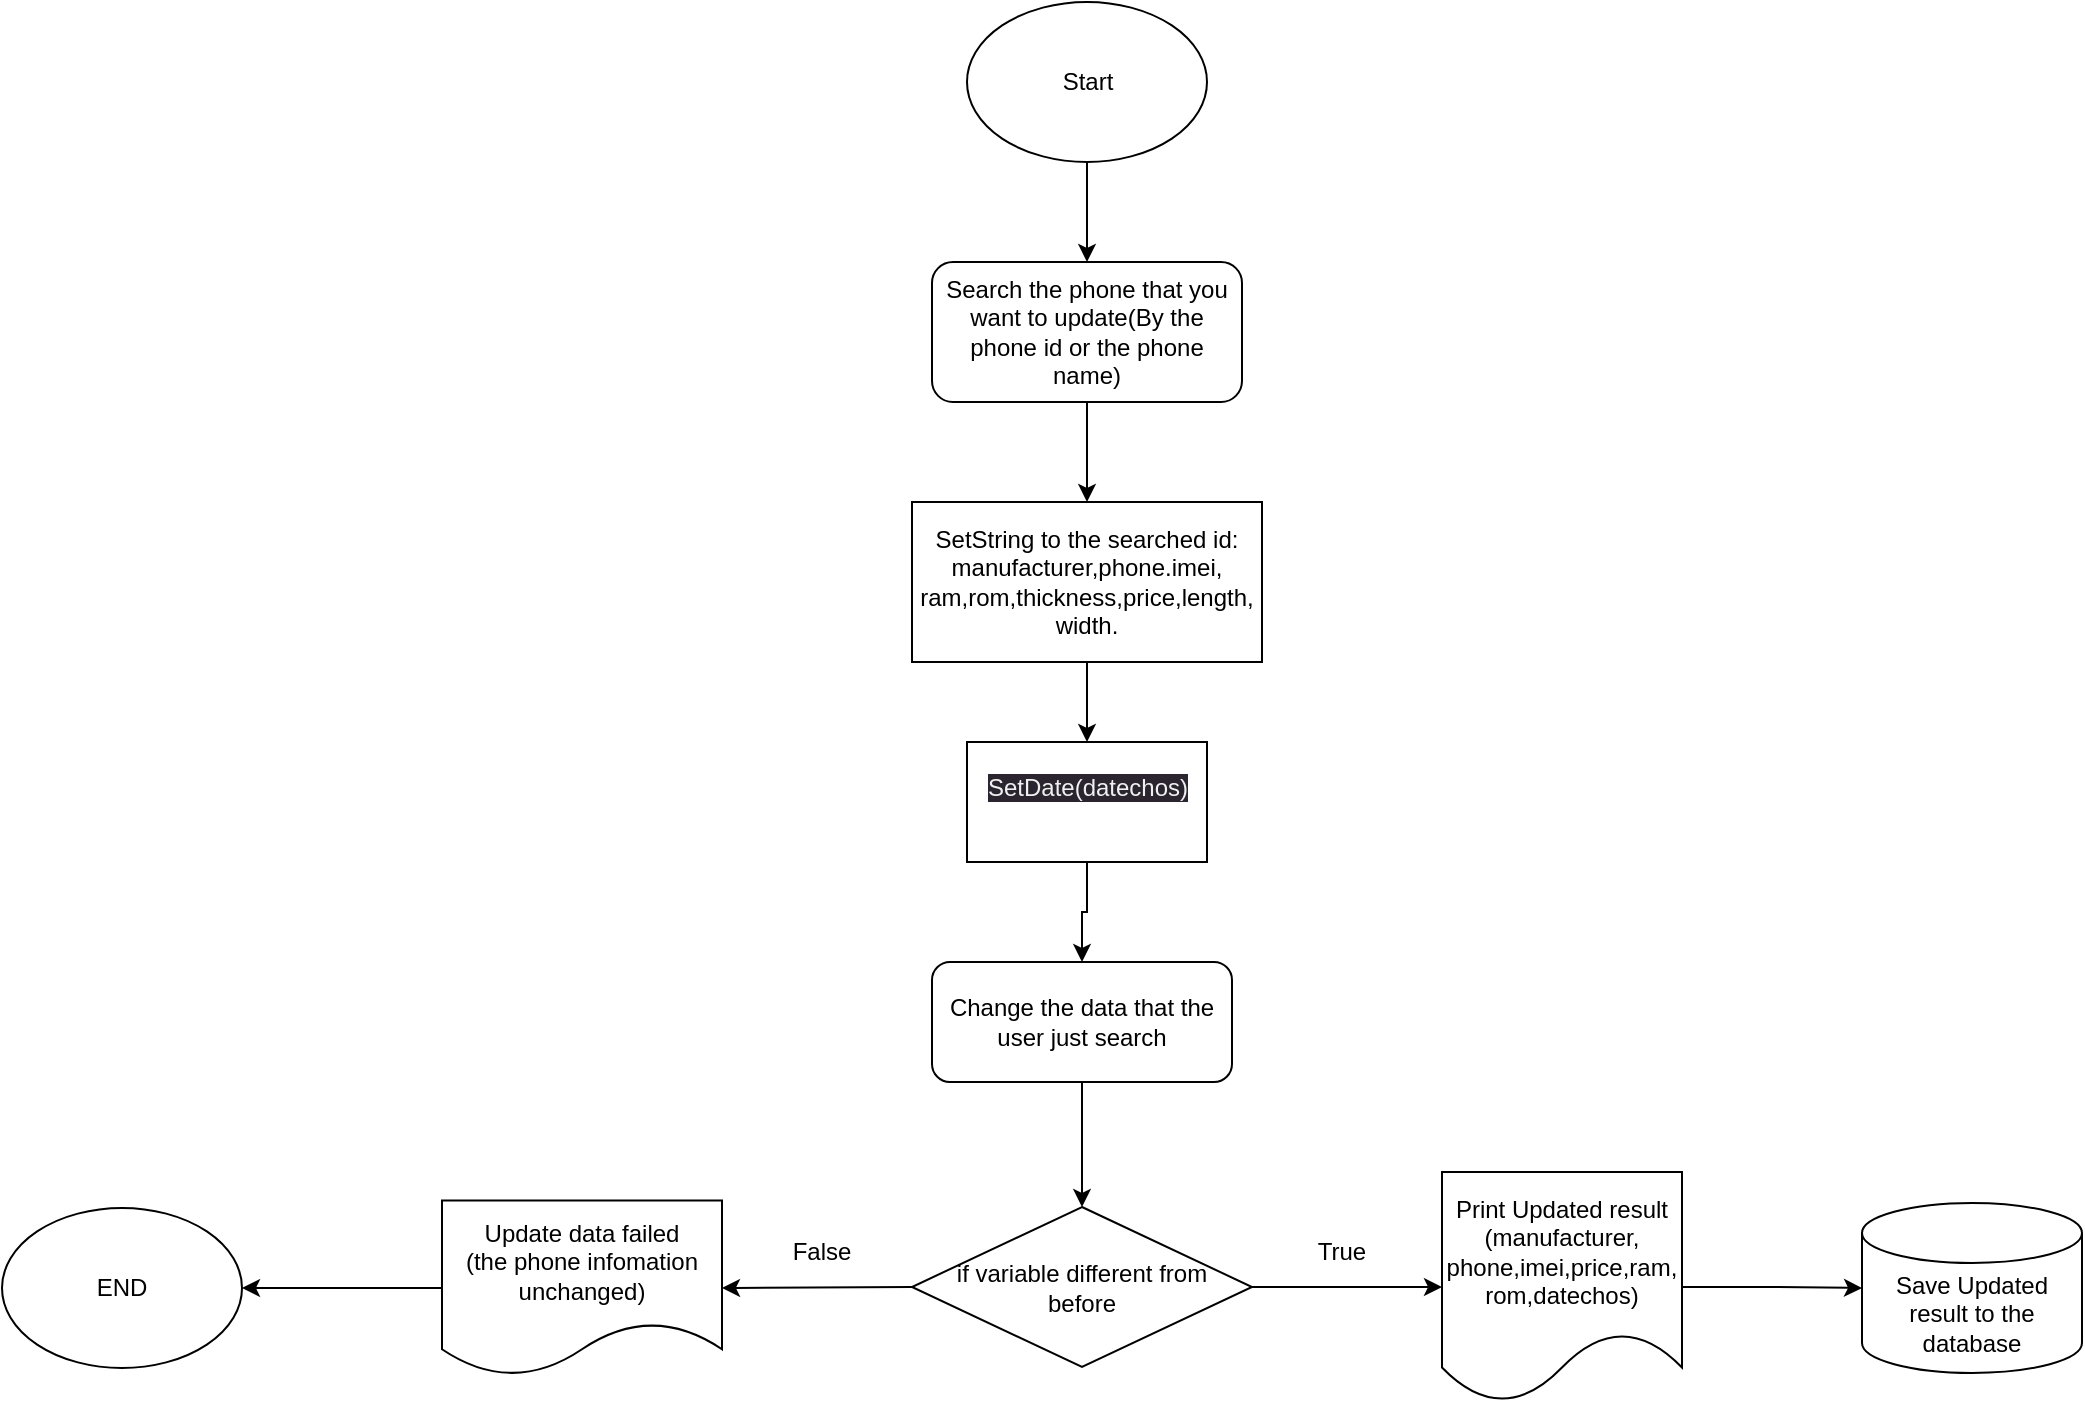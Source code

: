 <mxfile version="21.6.2" type="github">
  <diagram id="kuvdwOfbVBNi5Gu6zfzG" name="Trang-1">
    <mxGraphModel dx="1877" dy="1742" grid="1" gridSize="10" guides="1" tooltips="1" connect="1" arrows="1" fold="1" page="1" pageScale="1" pageWidth="827" pageHeight="1169" math="0" shadow="0">
      <root>
        <mxCell id="0" />
        <mxCell id="1" parent="0" />
        <mxCell id="RJY6VPwGWgeiENAhCizJ-1" value="Start" style="ellipse;whiteSpace=wrap;html=1;" parent="1" vertex="1">
          <mxGeometry x="312.5" y="-80" width="120" height="80" as="geometry" />
        </mxCell>
        <mxCell id="RJY6VPwGWgeiENAhCizJ-9" value="" style="edgeStyle=orthogonalEdgeStyle;rounded=0;orthogonalLoop=1;jettySize=auto;html=1;exitX=0.5;exitY=1;exitDx=0;exitDy=0;entryX=0.5;entryY=0;entryDx=0;entryDy=0;" parent="1" source="p27wDWyal36n_LC1DOt--1" target="p27wDWyal36n_LC1DOt--3" edge="1">
          <mxGeometry relative="1" as="geometry">
            <mxPoint x="370" y="240" as="sourcePoint" />
            <mxPoint x="370" y="270" as="targetPoint" />
          </mxGeometry>
        </mxCell>
        <mxCell id="RJY6VPwGWgeiENAhCizJ-5" value="if variable different from&lt;br&gt;before" style="rhombus;whiteSpace=wrap;html=1;" parent="1" vertex="1">
          <mxGeometry x="285" y="522.5" width="170" height="80" as="geometry" />
        </mxCell>
        <mxCell id="RJY6VPwGWgeiENAhCizJ-12" value="" style="endArrow=classic;html=1;rounded=0;exitX=1;exitY=0.5;exitDx=0;exitDy=0;entryX=0;entryY=0.5;entryDx=0;entryDy=0;" parent="1" source="RJY6VPwGWgeiENAhCizJ-5" target="RJY6VPwGWgeiENAhCizJ-13" edge="1">
          <mxGeometry width="50" height="50" relative="1" as="geometry">
            <mxPoint x="470" y="500" as="sourcePoint" />
            <mxPoint x="570" y="490" as="targetPoint" />
          </mxGeometry>
        </mxCell>
        <mxCell id="Y5uSswB-v9rSP0sywz57-2" style="edgeStyle=orthogonalEdgeStyle;rounded=0;orthogonalLoop=1;jettySize=auto;html=1;entryX=0;entryY=0.5;entryDx=0;entryDy=0;entryPerimeter=0;" parent="1" source="RJY6VPwGWgeiENAhCizJ-13" target="Y5uSswB-v9rSP0sywz57-1" edge="1">
          <mxGeometry relative="1" as="geometry" />
        </mxCell>
        <mxCell id="RJY6VPwGWgeiENAhCizJ-13" value="Print Updated result&lt;br&gt;(manufacturer,&lt;br&gt;phone,imei,price,ram,&lt;br&gt;rom,datechos)" style="shape=document;whiteSpace=wrap;html=1;boundedLbl=1;" parent="1" vertex="1">
          <mxGeometry x="550" y="505" width="120" height="115" as="geometry" />
        </mxCell>
        <mxCell id="RJY6VPwGWgeiENAhCizJ-17" value="" style="endArrow=classic;html=1;rounded=0;exitX=0;exitY=0.5;exitDx=0;exitDy=0;entryX=1;entryY=0.5;entryDx=0;entryDy=0;" parent="1" source="RJY6VPwGWgeiENAhCizJ-20" target="bcdbASTRAcMwNjHkz0l2-1" edge="1">
          <mxGeometry width="50" height="50" relative="1" as="geometry">
            <mxPoint x="710" y="500" as="sourcePoint" />
            <mxPoint x="-50" y="562.5" as="targetPoint" />
            <Array as="points" />
          </mxGeometry>
        </mxCell>
        <mxCell id="RJY6VPwGWgeiENAhCizJ-19" value="" style="endArrow=classic;html=1;rounded=0;exitX=0;exitY=0.5;exitDx=0;exitDy=0;entryX=1;entryY=0.5;entryDx=0;entryDy=0;" parent="1" source="RJY6VPwGWgeiENAhCizJ-5" target="RJY6VPwGWgeiENAhCizJ-20" edge="1">
          <mxGeometry width="50" height="50" relative="1" as="geometry">
            <mxPoint x="400" y="550" as="sourcePoint" />
            <mxPoint x="370" y="580" as="targetPoint" />
            <Array as="points" />
          </mxGeometry>
        </mxCell>
        <mxCell id="RJY6VPwGWgeiENAhCizJ-20" value="Update data failed&lt;br&gt;(the phone infomation unchanged)" style="shape=document;whiteSpace=wrap;html=1;boundedLbl=1;" parent="1" vertex="1">
          <mxGeometry x="50" y="519.25" width="140" height="87.5" as="geometry" />
        </mxCell>
        <mxCell id="RJY6VPwGWgeiENAhCizJ-23" value="True" style="text;html=1;strokeColor=none;fillColor=none;align=center;verticalAlign=middle;whiteSpace=wrap;rounded=0;" parent="1" vertex="1">
          <mxGeometry x="470" y="530" width="60" height="30" as="geometry" />
        </mxCell>
        <mxCell id="RJY6VPwGWgeiENAhCizJ-24" value="False" style="text;html=1;strokeColor=none;fillColor=none;align=center;verticalAlign=middle;whiteSpace=wrap;rounded=0;" parent="1" vertex="1">
          <mxGeometry x="210" y="530" width="60" height="30" as="geometry" />
        </mxCell>
        <mxCell id="p27wDWyal36n_LC1DOt--1" value="&lt;div&gt;SetString to the searched id: manufacturer,phone.imei,&lt;/div&gt;&lt;div&gt;ram,rom,thickness,price,length,&lt;/div&gt;&lt;div&gt;width.&lt;/div&gt;" style="rounded=0;whiteSpace=wrap;html=1;" parent="1" vertex="1">
          <mxGeometry x="285" y="170" width="175" height="80" as="geometry" />
        </mxCell>
        <mxCell id="bcdbASTRAcMwNjHkz0l2-1" value="END" style="ellipse;whiteSpace=wrap;html=1;" parent="1" vertex="1">
          <mxGeometry x="-170" y="523" width="120" height="80" as="geometry" />
        </mxCell>
        <mxCell id="o0lZUKYAZ2Y6aPnKu2QU-3" style="edgeStyle=orthogonalEdgeStyle;rounded=0;orthogonalLoop=1;jettySize=auto;html=1;entryX=0.5;entryY=0;entryDx=0;entryDy=0;" parent="1" source="p27wDWyal36n_LC1DOt--3" target="o0lZUKYAZ2Y6aPnKu2QU-2" edge="1">
          <mxGeometry relative="1" as="geometry" />
        </mxCell>
        <mxCell id="o0lZUKYAZ2Y6aPnKu2QU-4" style="edgeStyle=orthogonalEdgeStyle;rounded=0;orthogonalLoop=1;jettySize=auto;html=1;exitX=0.5;exitY=1;exitDx=0;exitDy=0;entryX=0.5;entryY=0;entryDx=0;entryDy=0;" parent="1" source="o0lZUKYAZ2Y6aPnKu2QU-2" target="RJY6VPwGWgeiENAhCizJ-5" edge="1">
          <mxGeometry relative="1" as="geometry" />
        </mxCell>
        <mxCell id="o0lZUKYAZ2Y6aPnKu2QU-2" value="Change the data that the user just search" style="rounded=1;whiteSpace=wrap;html=1;" parent="1" vertex="1">
          <mxGeometry x="295" y="400" width="150" height="60" as="geometry" />
        </mxCell>
        <mxCell id="Y5uSswB-v9rSP0sywz57-1" value="Save Updated result to the database" style="shape=cylinder3;whiteSpace=wrap;html=1;boundedLbl=1;backgroundOutline=1;size=15;" parent="1" vertex="1">
          <mxGeometry x="760" y="520.5" width="110" height="85" as="geometry" />
        </mxCell>
        <mxCell id="SR2VgarE3KyTox3N2VkE-1" value="" style="edgeStyle=orthogonalEdgeStyle;rounded=0;orthogonalLoop=1;jettySize=auto;html=1;entryX=0.5;entryY=0;entryDx=0;entryDy=0;" edge="1" parent="1" source="o0lZUKYAZ2Y6aPnKu2QU-1" target="p27wDWyal36n_LC1DOt--1">
          <mxGeometry relative="1" as="geometry">
            <mxPoint x="155" y="155" as="sourcePoint" />
            <mxPoint x="370" y="400" as="targetPoint" />
          </mxGeometry>
        </mxCell>
        <mxCell id="p27wDWyal36n_LC1DOt--3" value="&#xa;&lt;span style=&quot;color: rgb(240, 240, 240); font-family: Helvetica; font-size: 12px; font-style: normal; font-variant-ligatures: normal; font-variant-caps: normal; font-weight: 400; letter-spacing: normal; orphans: 2; text-align: center; text-indent: 0px; text-transform: none; widows: 2; word-spacing: 0px; -webkit-text-stroke-width: 0px; background-color: rgb(42, 37, 47); text-decoration-thickness: initial; text-decoration-style: initial; text-decoration-color: initial; float: none; display: inline !important;&quot;&gt;SetDate(datechos)&lt;/span&gt;&#xa;&#xa;" style="rounded=0;whiteSpace=wrap;html=1;" parent="1" vertex="1">
          <mxGeometry x="312.5" y="290" width="120" height="60" as="geometry" />
        </mxCell>
        <mxCell id="SR2VgarE3KyTox3N2VkE-2" value="" style="edgeStyle=orthogonalEdgeStyle;rounded=0;orthogonalLoop=1;jettySize=auto;html=1;entryX=0.5;entryY=0;entryDx=0;entryDy=0;" edge="1" parent="1" source="RJY6VPwGWgeiENAhCizJ-1" target="o0lZUKYAZ2Y6aPnKu2QU-1">
          <mxGeometry relative="1" as="geometry">
            <mxPoint x="373" y="170" as="targetPoint" />
            <mxPoint x="373" y="90" as="sourcePoint" />
          </mxGeometry>
        </mxCell>
        <mxCell id="o0lZUKYAZ2Y6aPnKu2QU-1" value="Search the phone that you want to update(By the phone id or the phone name)" style="rounded=1;whiteSpace=wrap;html=1;" parent="1" vertex="1">
          <mxGeometry x="295" y="50" width="155" height="70" as="geometry" />
        </mxCell>
      </root>
    </mxGraphModel>
  </diagram>
</mxfile>
